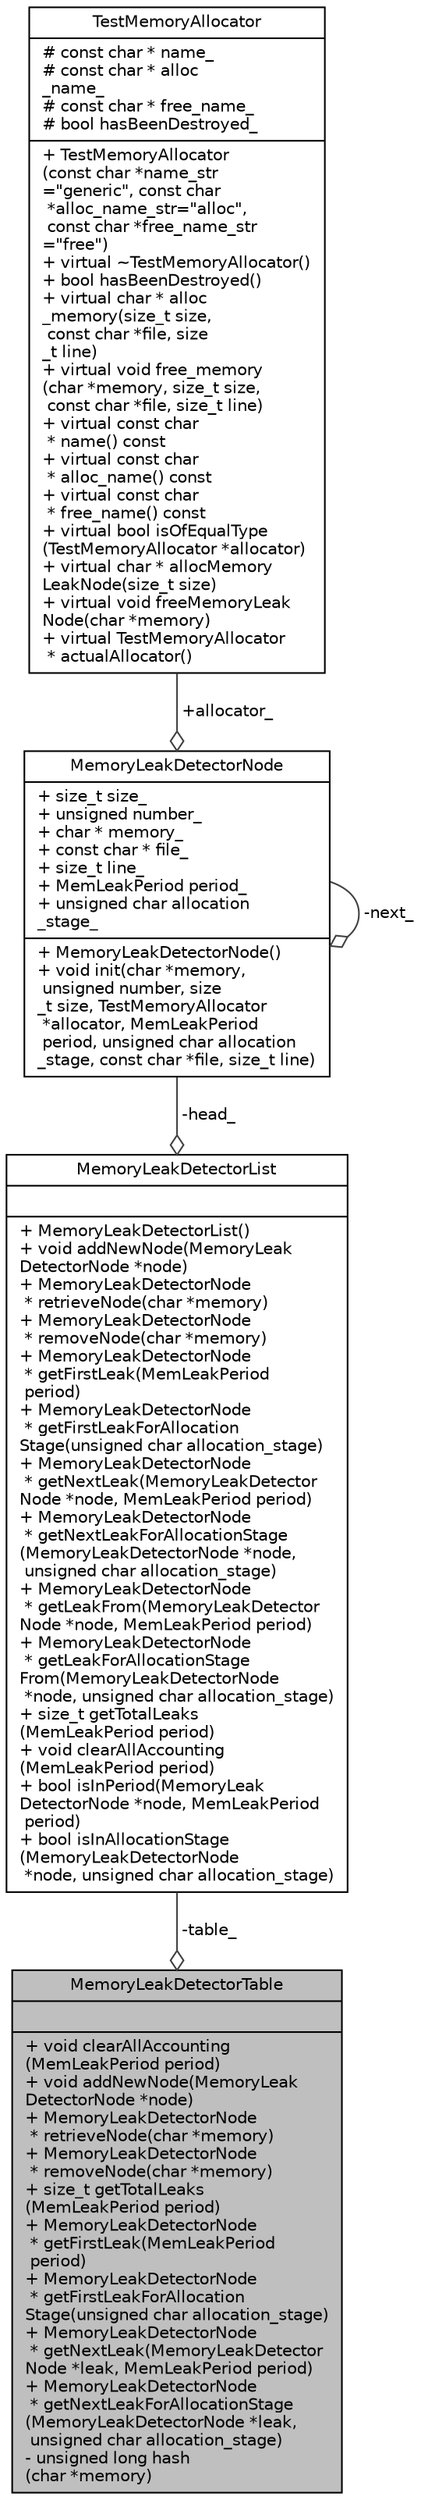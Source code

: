 digraph "MemoryLeakDetectorTable"
{
 // LATEX_PDF_SIZE
  edge [fontname="Helvetica",fontsize="10",labelfontname="Helvetica",labelfontsize="10"];
  node [fontname="Helvetica",fontsize="10",shape=record];
  Node1 [label="{MemoryLeakDetectorTable\n||+ void clearAllAccounting\l(MemLeakPeriod period)\l+ void addNewNode(MemoryLeak\lDetectorNode *node)\l+ MemoryLeakDetectorNode\l * retrieveNode(char *memory)\l+ MemoryLeakDetectorNode\l * removeNode(char *memory)\l+ size_t getTotalLeaks\l(MemLeakPeriod period)\l+ MemoryLeakDetectorNode\l * getFirstLeak(MemLeakPeriod\l period)\l+ MemoryLeakDetectorNode\l * getFirstLeakForAllocation\lStage(unsigned char allocation_stage)\l+ MemoryLeakDetectorNode\l * getNextLeak(MemoryLeakDetector\lNode *leak, MemLeakPeriod period)\l+ MemoryLeakDetectorNode\l * getNextLeakForAllocationStage\l(MemoryLeakDetectorNode *leak,\l unsigned char allocation_stage)\l- unsigned long hash\l(char *memory)\l}",height=0.2,width=0.4,color="black", fillcolor="grey75", style="filled", fontcolor="black",tooltip=" "];
  Node2 -> Node1 [color="grey25",fontsize="10",style="solid",label=" -table_" ,arrowhead="odiamond",fontname="Helvetica"];
  Node2 [label="{MemoryLeakDetectorList\n||+  MemoryLeakDetectorList()\l+ void addNewNode(MemoryLeak\lDetectorNode *node)\l+ MemoryLeakDetectorNode\l * retrieveNode(char *memory)\l+ MemoryLeakDetectorNode\l * removeNode(char *memory)\l+ MemoryLeakDetectorNode\l * getFirstLeak(MemLeakPeriod\l period)\l+ MemoryLeakDetectorNode\l * getFirstLeakForAllocation\lStage(unsigned char allocation_stage)\l+ MemoryLeakDetectorNode\l * getNextLeak(MemoryLeakDetector\lNode *node, MemLeakPeriod period)\l+ MemoryLeakDetectorNode\l * getNextLeakForAllocationStage\l(MemoryLeakDetectorNode *node,\l unsigned char allocation_stage)\l+ MemoryLeakDetectorNode\l * getLeakFrom(MemoryLeakDetector\lNode *node, MemLeakPeriod period)\l+ MemoryLeakDetectorNode\l * getLeakForAllocationStage\lFrom(MemoryLeakDetectorNode\l *node, unsigned char allocation_stage)\l+ size_t getTotalLeaks\l(MemLeakPeriod period)\l+ void clearAllAccounting\l(MemLeakPeriod period)\l+ bool isInPeriod(MemoryLeak\lDetectorNode *node, MemLeakPeriod\l period)\l+ bool isInAllocationStage\l(MemoryLeakDetectorNode\l *node, unsigned char allocation_stage)\l}",height=0.2,width=0.4,color="black", fillcolor="white", style="filled",URL="$structMemoryLeakDetectorList.html",tooltip=" "];
  Node3 -> Node2 [color="grey25",fontsize="10",style="solid",label=" -head_" ,arrowhead="odiamond",fontname="Helvetica"];
  Node3 [label="{MemoryLeakDetectorNode\n|+ size_t size_\l+ unsigned number_\l+ char * memory_\l+ const char * file_\l+ size_t line_\l+ MemLeakPeriod period_\l+ unsigned char allocation\l_stage_\l|+  MemoryLeakDetectorNode()\l+ void init(char *memory,\l unsigned number, size\l_t size, TestMemoryAllocator\l *allocator, MemLeakPeriod\l period, unsigned char allocation\l_stage, const char *file, size_t line)\l}",height=0.2,width=0.4,color="black", fillcolor="white", style="filled",URL="$structMemoryLeakDetectorNode.html",tooltip=" "];
  Node4 -> Node3 [color="grey25",fontsize="10",style="solid",label=" +allocator_" ,arrowhead="odiamond",fontname="Helvetica"];
  Node4 [label="{TestMemoryAllocator\n|# const char * name_\l# const char * alloc\l_name_\l# const char * free_name_\l# bool hasBeenDestroyed_\l|+  TestMemoryAllocator\l(const char *name_str\l=\"generic\", const char\l *alloc_name_str=\"alloc\",\l const char *free_name_str\l=\"free\")\l+ virtual ~TestMemoryAllocator()\l+ bool hasBeenDestroyed()\l+ virtual char * alloc\l_memory(size_t size,\l const char *file, size\l_t line)\l+ virtual void free_memory\l(char *memory, size_t size,\l const char *file, size_t line)\l+ virtual const char\l * name() const\l+ virtual const char\l * alloc_name() const\l+ virtual const char\l * free_name() const\l+ virtual bool isOfEqualType\l(TestMemoryAllocator *allocator)\l+ virtual char * allocMemory\lLeakNode(size_t size)\l+ virtual void freeMemoryLeak\lNode(char *memory)\l+ virtual TestMemoryAllocator\l * actualAllocator()\l}",height=0.2,width=0.4,color="black", fillcolor="white", style="filled",URL="$classTestMemoryAllocator.html",tooltip=" "];
  Node3 -> Node3 [color="grey25",fontsize="10",style="solid",label=" -next_" ,arrowhead="odiamond",fontname="Helvetica"];
}
